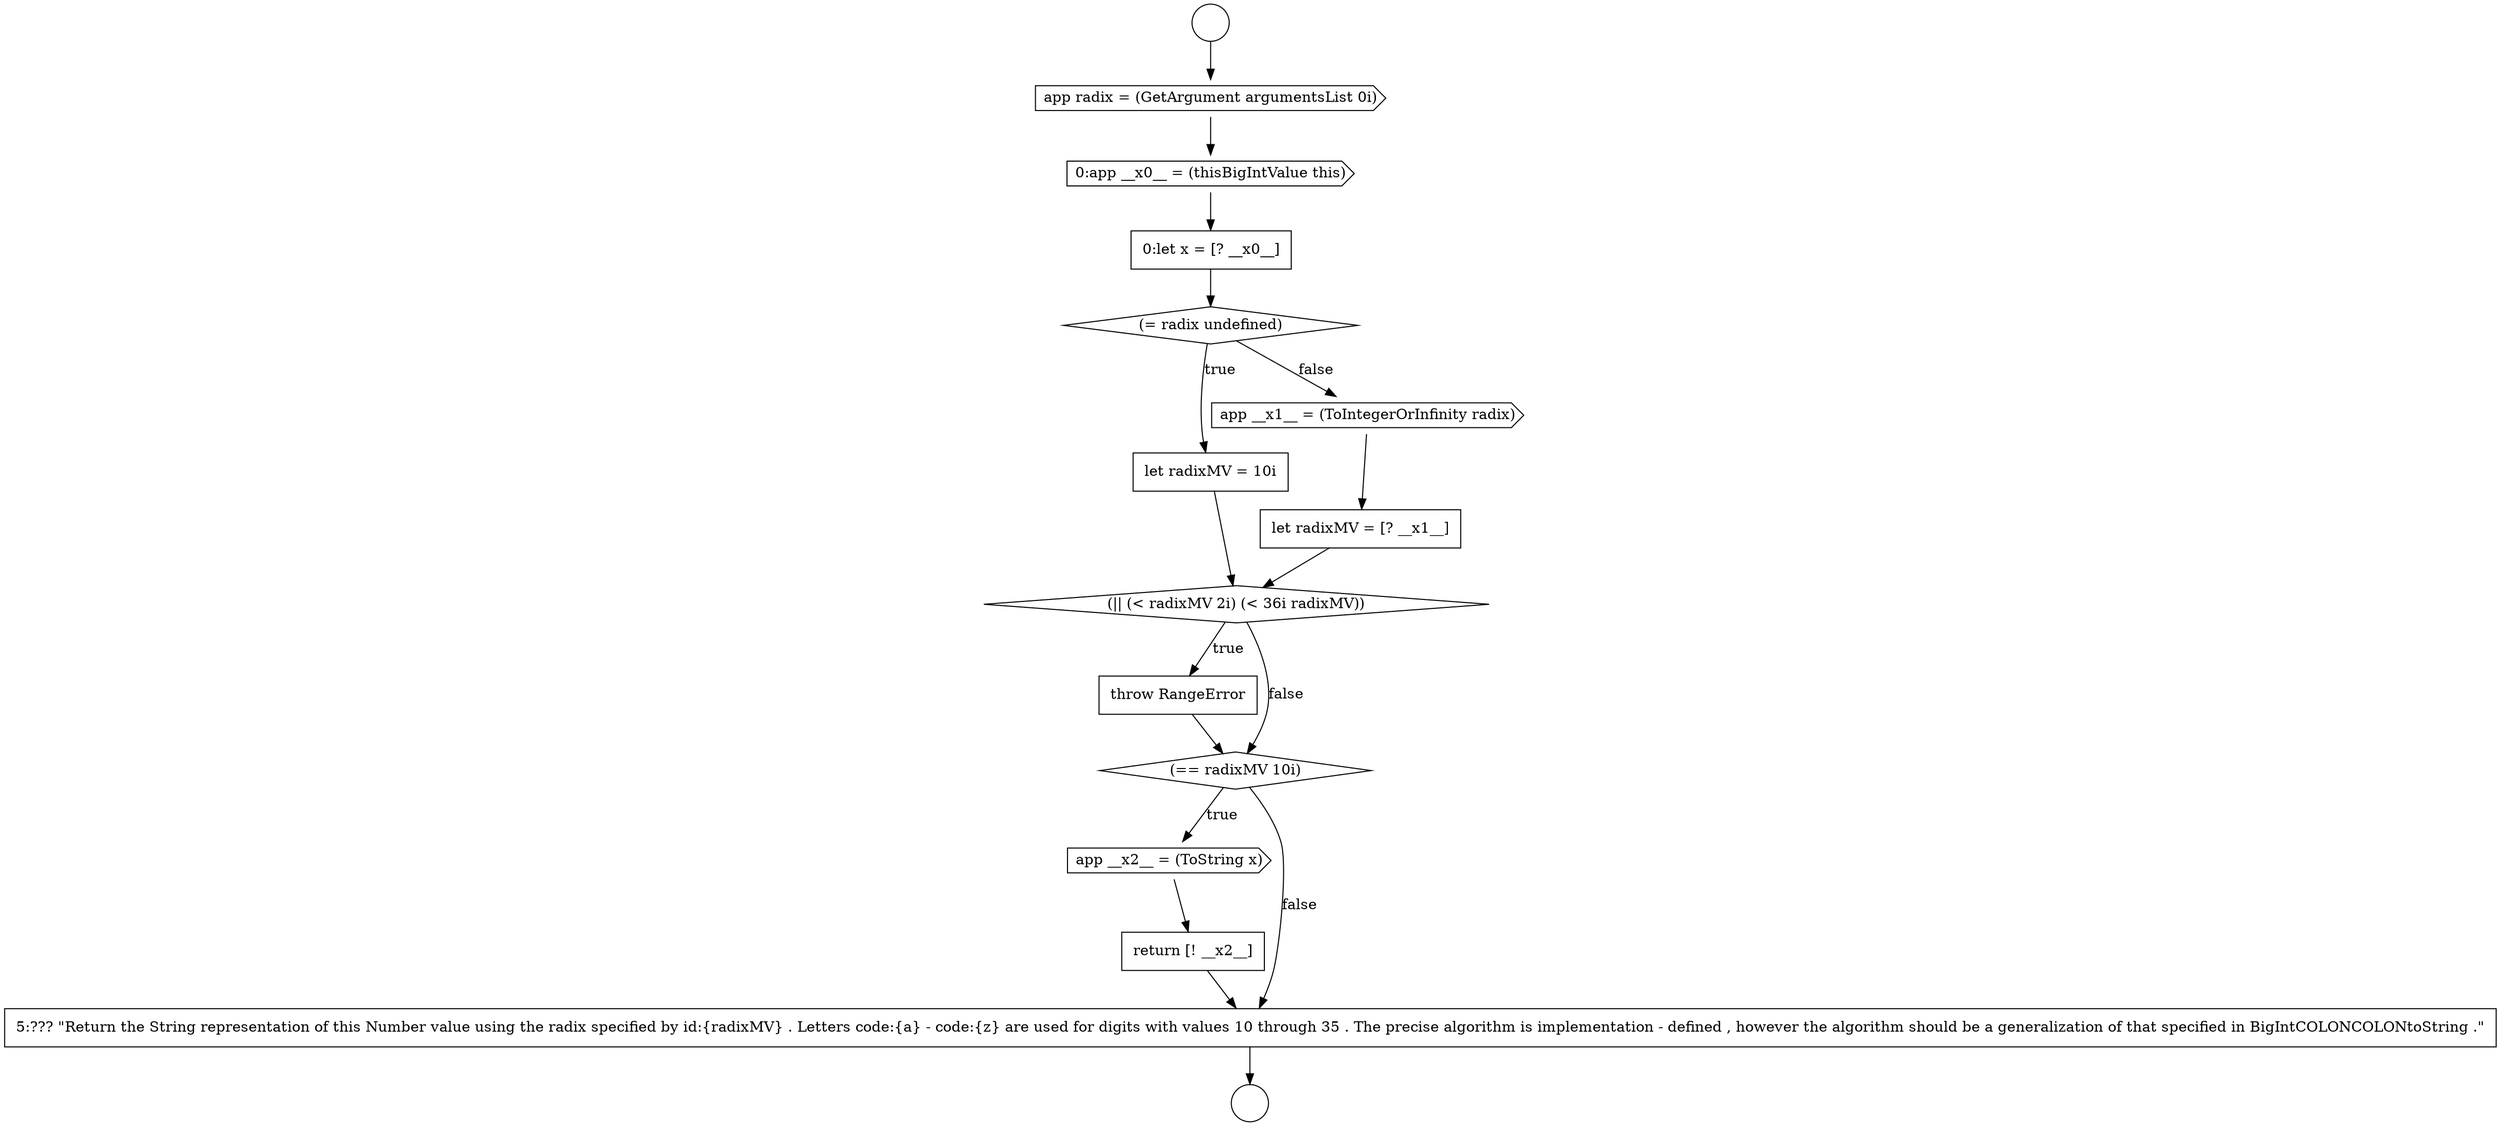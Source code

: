 digraph {
  node13058 [shape=none, margin=0, label=<<font color="black">
    <table border="0" cellborder="1" cellspacing="0" cellpadding="10">
      <tr><td align="left">0:let x = [? __x0__]</td></tr>
    </table>
  </font>> color="black" fillcolor="white" style=filled]
  node13062 [shape=none, margin=0, label=<<font color="black">
    <table border="0" cellborder="1" cellspacing="0" cellpadding="10">
      <tr><td align="left">let radixMV = [? __x1__]</td></tr>
    </table>
  </font>> color="black" fillcolor="white" style=filled]
  node13056 [shape=cds, label=<<font color="black">app radix = (GetArgument argumentsList 0i)</font>> color="black" fillcolor="white" style=filled]
  node13067 [shape=none, margin=0, label=<<font color="black">
    <table border="0" cellborder="1" cellspacing="0" cellpadding="10">
      <tr><td align="left">return [! __x2__]</td></tr>
    </table>
  </font>> color="black" fillcolor="white" style=filled]
  node13059 [shape=diamond, label=<<font color="black">(= radix undefined)</font>> color="black" fillcolor="white" style=filled]
  node13066 [shape=cds, label=<<font color="black">app __x2__ = (ToString x)</font>> color="black" fillcolor="white" style=filled]
  node13060 [shape=none, margin=0, label=<<font color="black">
    <table border="0" cellborder="1" cellspacing="0" cellpadding="10">
      <tr><td align="left">let radixMV = 10i</td></tr>
    </table>
  </font>> color="black" fillcolor="white" style=filled]
  node13054 [shape=circle label=" " color="black" fillcolor="white" style=filled]
  node13064 [shape=none, margin=0, label=<<font color="black">
    <table border="0" cellborder="1" cellspacing="0" cellpadding="10">
      <tr><td align="left">throw RangeError</td></tr>
    </table>
  </font>> color="black" fillcolor="white" style=filled]
  node13065 [shape=diamond, label=<<font color="black">(== radixMV 10i)</font>> color="black" fillcolor="white" style=filled]
  node13057 [shape=cds, label=<<font color="black">0:app __x0__ = (thisBigIntValue this)</font>> color="black" fillcolor="white" style=filled]
  node13068 [shape=none, margin=0, label=<<font color="black">
    <table border="0" cellborder="1" cellspacing="0" cellpadding="10">
      <tr><td align="left">5:??? &quot;Return the String representation of this Number value using the radix specified by id:{radixMV} . Letters code:{a} - code:{z} are used for digits with values 10 through 35 . The precise algorithm is implementation - defined , however the algorithm should be a generalization of that specified in BigIntCOLONCOLONtoString .&quot;</td></tr>
    </table>
  </font>> color="black" fillcolor="white" style=filled]
  node13061 [shape=cds, label=<<font color="black">app __x1__ = (ToIntegerOrInfinity radix)</font>> color="black" fillcolor="white" style=filled]
  node13055 [shape=circle label=" " color="black" fillcolor="white" style=filled]
  node13063 [shape=diamond, label=<<font color="black">(|| (&lt; radixMV 2i) (&lt; 36i radixMV))</font>> color="black" fillcolor="white" style=filled]
  node13063 -> node13064 [label=<<font color="black">true</font>> color="black"]
  node13063 -> node13065 [label=<<font color="black">false</font>> color="black"]
  node13064 -> node13065 [ color="black"]
  node13061 -> node13062 [ color="black"]
  node13056 -> node13057 [ color="black"]
  node13067 -> node13068 [ color="black"]
  node13066 -> node13067 [ color="black"]
  node13060 -> node13063 [ color="black"]
  node13059 -> node13060 [label=<<font color="black">true</font>> color="black"]
  node13059 -> node13061 [label=<<font color="black">false</font>> color="black"]
  node13062 -> node13063 [ color="black"]
  node13058 -> node13059 [ color="black"]
  node13057 -> node13058 [ color="black"]
  node13065 -> node13066 [label=<<font color="black">true</font>> color="black"]
  node13065 -> node13068 [label=<<font color="black">false</font>> color="black"]
  node13068 -> node13055 [ color="black"]
  node13054 -> node13056 [ color="black"]
}
